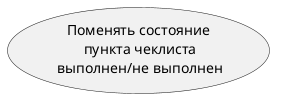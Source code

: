 @startuml
usecase (Поменять состояние\n пункта чеклиста\n выполнен/не выполнен) as complete_task
@enduml